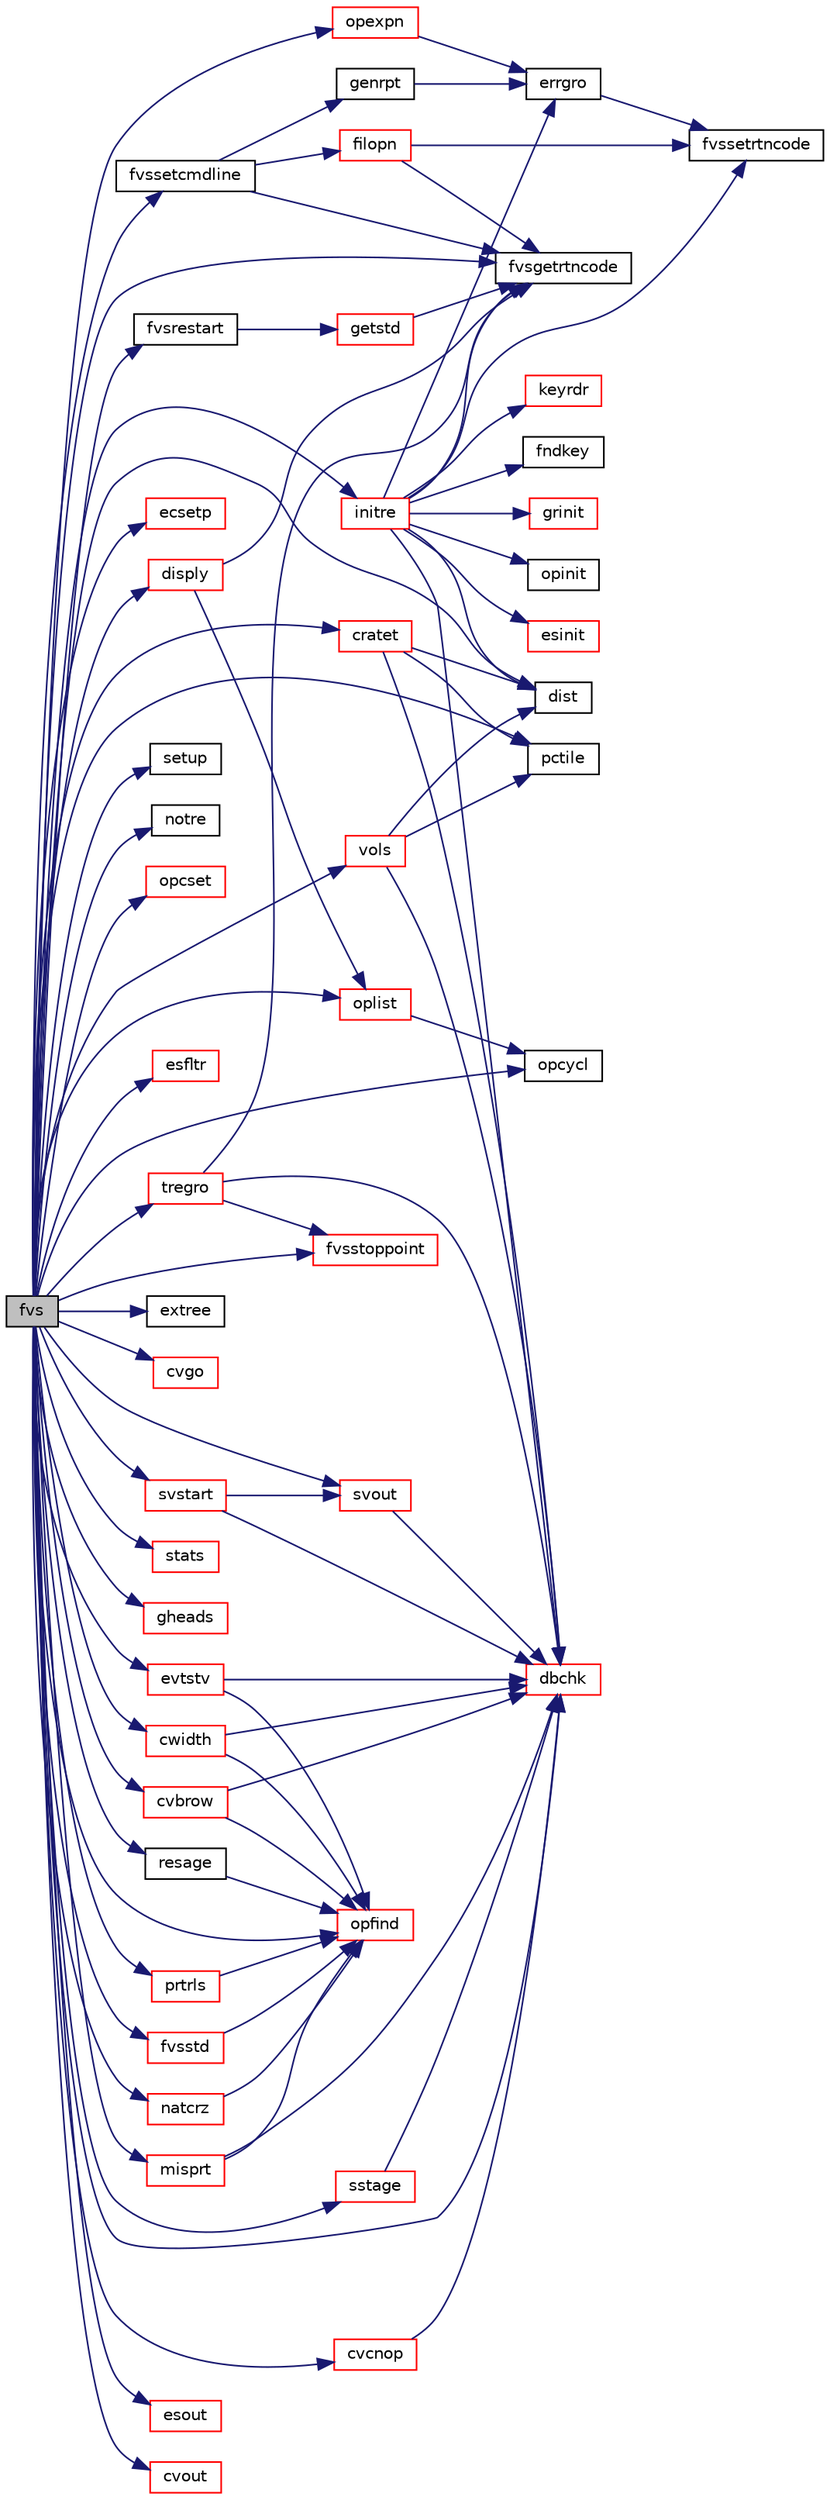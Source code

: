 digraph "fvs"
{
  edge [fontname="Helvetica",fontsize="10",labelfontname="Helvetica",labelfontsize="10"];
  node [fontname="Helvetica",fontsize="10",shape=record];
  rankdir="LR";
  Node1 [label="fvs",height=0.2,width=0.4,color="black", fillcolor="grey75", style="filled", fontcolor="black"];
  Node1 -> Node2 [color="midnightblue",fontsize="10",style="solid",fontname="Helvetica"];
  Node2 [label="fvsgetrtncode",height=0.2,width=0.4,color="black", fillcolor="white", style="filled",URL="$cmdline_8f.html#a0772cb6ab1daa15981fb8fcb46971c27"];
  Node1 -> Node3 [color="midnightblue",fontsize="10",style="solid",fontname="Helvetica"];
  Node3 [label="fvssetcmdline",height=0.2,width=0.4,color="black", fillcolor="white", style="filled",URL="$cmdline_8f.html#a93fa3816263174551e4429ac1e4a57dc"];
  Node3 -> Node4 [color="midnightblue",fontsize="10",style="solid",fontname="Helvetica"];
  Node4 [label="genrpt",height=0.2,width=0.4,color="black", fillcolor="white", style="filled",URL="$genrpt_8f.html#a069559599df421694b80811b7211fd3e"];
  Node4 -> Node5 [color="midnightblue",fontsize="10",style="solid",fontname="Helvetica"];
  Node5 [label="errgro",height=0.2,width=0.4,color="black", fillcolor="white", style="filled",URL="$errgro_8f.html#a638bc8982f252f2894cb512c31d9890a"];
  Node5 -> Node6 [color="midnightblue",fontsize="10",style="solid",fontname="Helvetica"];
  Node6 [label="fvssetrtncode",height=0.2,width=0.4,color="black", fillcolor="white", style="filled",URL="$cmdline_8f.html#a079170808ee3336a99645e9e57dfe5a9"];
  Node3 -> Node7 [color="midnightblue",fontsize="10",style="solid",fontname="Helvetica"];
  Node7 [label="filopn",height=0.2,width=0.4,color="red", fillcolor="white", style="filled",URL="$filopn_8f.html#a7e662e1fa21dd05b8dbb9e7e93333dd3"];
  Node7 -> Node6 [color="midnightblue",fontsize="10",style="solid",fontname="Helvetica"];
  Node7 -> Node2 [color="midnightblue",fontsize="10",style="solid",fontname="Helvetica"];
  Node3 -> Node2 [color="midnightblue",fontsize="10",style="solid",fontname="Helvetica"];
  Node1 -> Node8 [color="midnightblue",fontsize="10",style="solid",fontname="Helvetica"];
  Node8 [label="fvsrestart",height=0.2,width=0.4,color="black", fillcolor="white", style="filled",URL="$cmdline_8f.html#af40f454bb5864c3c4d4b9cf0a62ca33b"];
  Node8 -> Node9 [color="midnightblue",fontsize="10",style="solid",fontname="Helvetica"];
  Node9 [label="getstd",height=0.2,width=0.4,color="red", fillcolor="white", style="filled",URL="$getstd_8f.html#adf56620978d58e2f9fca8c8dbef438b0"];
  Node9 -> Node2 [color="midnightblue",fontsize="10",style="solid",fontname="Helvetica"];
  Node1 -> Node10 [color="midnightblue",fontsize="10",style="solid",fontname="Helvetica"];
  Node10 [label="initre",height=0.2,width=0.4,color="red", fillcolor="white", style="filled",URL="$initre_8f.html#aa206ccc98f975010166e63c62da81456"];
  Node10 -> Node2 [color="midnightblue",fontsize="10",style="solid",fontname="Helvetica"];
  Node10 -> Node11 [color="midnightblue",fontsize="10",style="solid",fontname="Helvetica"];
  Node11 [label="keyrdr",height=0.2,width=0.4,color="red", fillcolor="white", style="filled",URL="$keyrdr_8f.html#a39433b0291ac515848778ce68d62101b"];
  Node10 -> Node6 [color="midnightblue",fontsize="10",style="solid",fontname="Helvetica"];
  Node10 -> Node5 [color="midnightblue",fontsize="10",style="solid",fontname="Helvetica"];
  Node10 -> Node12 [color="midnightblue",fontsize="10",style="solid",fontname="Helvetica"];
  Node12 [label="fndkey",height=0.2,width=0.4,color="black", fillcolor="white", style="filled",URL="$fndkey_8f.html#a643ffbef08c605bdf298b91a0f8dc232"];
  Node10 -> Node13 [color="midnightblue",fontsize="10",style="solid",fontname="Helvetica"];
  Node13 [label="grinit",height=0.2,width=0.4,color="red", fillcolor="white", style="filled",URL="$grinit_8f.html#acc9ef2208610e6f38b4db18bbc0ff100"];
  Node10 -> Node14 [color="midnightblue",fontsize="10",style="solid",fontname="Helvetica"];
  Node14 [label="opinit",height=0.2,width=0.4,color="black", fillcolor="white", style="filled",URL="$opinit_8f.html#a5fa7d108c320dee9eef68a97f2bf2f7a"];
  Node10 -> Node15 [color="midnightblue",fontsize="10",style="solid",fontname="Helvetica"];
  Node15 [label="esinit",height=0.2,width=0.4,color="red", fillcolor="white", style="filled",URL="$esinit_8f.html#ae716e4258548b5ab94af23bf5e2c0138"];
  Node10 -> Node16 [color="midnightblue",fontsize="10",style="solid",fontname="Helvetica"];
  Node16 [label="dbchk",height=0.2,width=0.4,color="red", fillcolor="white", style="filled",URL="$dbchk_8f.html#a50e82b8d87ebaeb63d8e1abab05bc20b"];
  Node10 -> Node17 [color="midnightblue",fontsize="10",style="solid",fontname="Helvetica"];
  Node17 [label="dist",height=0.2,width=0.4,color="black", fillcolor="white", style="filled",URL="$dist_8f.html#afe8418c76796bf6d8e4a91ec63dd0b85"];
  Node1 -> Node16 [color="midnightblue",fontsize="10",style="solid",fontname="Helvetica"];
  Node1 -> Node18 [color="midnightblue",fontsize="10",style="solid",fontname="Helvetica"];
  Node18 [label="ecsetp",height=0.2,width=0.4,color="red", fillcolor="white", style="filled",URL="$ecsetp_8f.html#aeabf9b84d04e7b9380df9531d6f8b55c"];
  Node1 -> Node19 [color="midnightblue",fontsize="10",style="solid",fontname="Helvetica"];
  Node19 [label="opexpn",height=0.2,width=0.4,color="red", fillcolor="white", style="filled",URL="$opexpn_8f.html#a8b3c016c0a92a5258f80a0ddba54b5e7"];
  Node19 -> Node5 [color="midnightblue",fontsize="10",style="solid",fontname="Helvetica"];
  Node1 -> Node20 [color="midnightblue",fontsize="10",style="solid",fontname="Helvetica"];
  Node20 [label="opcycl",height=0.2,width=0.4,color="black", fillcolor="white", style="filled",URL="$opcycl_8f.html#a16a500b612882c83d9570f3dd7bd8eae"];
  Node1 -> Node21 [color="midnightblue",fontsize="10",style="solid",fontname="Helvetica"];
  Node21 [label="oplist",height=0.2,width=0.4,color="red", fillcolor="white", style="filled",URL="$oplist_8f.html#af03167443672e110124f8cbdc1e2bdd9"];
  Node21 -> Node20 [color="midnightblue",fontsize="10",style="solid",fontname="Helvetica"];
  Node1 -> Node22 [color="midnightblue",fontsize="10",style="solid",fontname="Helvetica"];
  Node22 [label="setup",height=0.2,width=0.4,color="black", fillcolor="white", style="filled",URL="$setup_8f.html#a776bd71acb1bba84c11a03c6e27bd8a9"];
  Node1 -> Node23 [color="midnightblue",fontsize="10",style="solid",fontname="Helvetica"];
  Node23 [label="notre",height=0.2,width=0.4,color="black", fillcolor="white", style="filled",URL="$notre_8f.html#ab75e1dbc7775eb2a62a969260dc96334"];
  Node1 -> Node24 [color="midnightblue",fontsize="10",style="solid",fontname="Helvetica"];
  Node24 [label="opcset",height=0.2,width=0.4,color="red", fillcolor="white", style="filled",URL="$opcset_8f.html#adf8866710db6dbf26e1a8cd03d5399b8"];
  Node1 -> Node25 [color="midnightblue",fontsize="10",style="solid",fontname="Helvetica"];
  Node25 [label="cratet",height=0.2,width=0.4,color="red", fillcolor="white", style="filled",URL="$cratet_8f90.html#ac1eede0daec03075b38e501bbd55098c"];
  Node25 -> Node16 [color="midnightblue",fontsize="10",style="solid",fontname="Helvetica"];
  Node25 -> Node26 [color="midnightblue",fontsize="10",style="solid",fontname="Helvetica"];
  Node26 [label="pctile",height=0.2,width=0.4,color="black", fillcolor="white", style="filled",URL="$pctile_8f.html#a12d7263064b7cef81de7e72852800b83"];
  Node25 -> Node17 [color="midnightblue",fontsize="10",style="solid",fontname="Helvetica"];
  Node1 -> Node27 [color="midnightblue",fontsize="10",style="solid",fontname="Helvetica"];
  Node27 [label="esfltr",height=0.2,width=0.4,color="red", fillcolor="white", style="filled",URL="$esfltr_8f.html#a2129d814780e93e97e1e633651895c9f"];
  Node1 -> Node28 [color="midnightblue",fontsize="10",style="solid",fontname="Helvetica"];
  Node28 [label="cwidth",height=0.2,width=0.4,color="red", fillcolor="white", style="filled",URL="$cwidth_8f.html#a1a32f65f2daba2cdeb93d7f223f2f175"];
  Node28 -> Node16 [color="midnightblue",fontsize="10",style="solid",fontname="Helvetica"];
  Node28 -> Node29 [color="midnightblue",fontsize="10",style="solid",fontname="Helvetica"];
  Node29 [label="opfind",height=0.2,width=0.4,color="red", fillcolor="white", style="filled",URL="$opfind_8f.html#a324ef558c0f597354b656e718563559e"];
  Node1 -> Node30 [color="midnightblue",fontsize="10",style="solid",fontname="Helvetica"];
  Node30 [label="vols",height=0.2,width=0.4,color="red", fillcolor="white", style="filled",URL="$vols_8f.html#a9cbf8888d0763b1c8cd5a131581beb99"];
  Node30 -> Node16 [color="midnightblue",fontsize="10",style="solid",fontname="Helvetica"];
  Node30 -> Node26 [color="midnightblue",fontsize="10",style="solid",fontname="Helvetica"];
  Node30 -> Node17 [color="midnightblue",fontsize="10",style="solid",fontname="Helvetica"];
  Node1 -> Node26 [color="midnightblue",fontsize="10",style="solid",fontname="Helvetica"];
  Node1 -> Node17 [color="midnightblue",fontsize="10",style="solid",fontname="Helvetica"];
  Node1 -> Node31 [color="midnightblue",fontsize="10",style="solid",fontname="Helvetica"];
  Node31 [label="extree",height=0.2,width=0.4,color="black", fillcolor="white", style="filled",URL="$extree_8f.html#a859bfec4260dfe838ec9843097a5d450"];
  Node1 -> Node32 [color="midnightblue",fontsize="10",style="solid",fontname="Helvetica"];
  Node32 [label="cvgo",height=0.2,width=0.4,color="red", fillcolor="white", style="filled",URL="$cvgo_8f.html#a198e8fab901513459ce05248f4ef563c"];
  Node1 -> Node33 [color="midnightblue",fontsize="10",style="solid",fontname="Helvetica"];
  Node33 [label="cvbrow",height=0.2,width=0.4,color="red", fillcolor="white", style="filled",URL="$cvbrow_8f.html#adb060990a196bce1afb48f49ad57a3aa"];
  Node33 -> Node16 [color="midnightblue",fontsize="10",style="solid",fontname="Helvetica"];
  Node33 -> Node29 [color="midnightblue",fontsize="10",style="solid",fontname="Helvetica"];
  Node1 -> Node34 [color="midnightblue",fontsize="10",style="solid",fontname="Helvetica"];
  Node34 [label="cvcnop",height=0.2,width=0.4,color="red", fillcolor="white", style="filled",URL="$cvcnop_8f.html#aa3f632e38217c5dbccdaa17d591ce32c"];
  Node34 -> Node16 [color="midnightblue",fontsize="10",style="solid",fontname="Helvetica"];
  Node1 -> Node35 [color="midnightblue",fontsize="10",style="solid",fontname="Helvetica"];
  Node35 [label="stats",height=0.2,width=0.4,color="red", fillcolor="white", style="filled",URL="$stats_8f.html#af4b36f65fb4a3e22fbecf9dc5b5b646b"];
  Node1 -> Node36 [color="midnightblue",fontsize="10",style="solid",fontname="Helvetica"];
  Node36 [label="gheads",height=0.2,width=0.4,color="red", fillcolor="white", style="filled",URL="$gheads_8f.html#a7d6a0ee27c8eaf2bbb9b5e1883308c87"];
  Node1 -> Node37 [color="midnightblue",fontsize="10",style="solid",fontname="Helvetica"];
  Node37 [label="disply",height=0.2,width=0.4,color="red", fillcolor="white", style="filled",URL="$disply_8f.html#a40c3d506a5ba7894f7c12ab4cf25b4c2"];
  Node37 -> Node2 [color="midnightblue",fontsize="10",style="solid",fontname="Helvetica"];
  Node37 -> Node21 [color="midnightblue",fontsize="10",style="solid",fontname="Helvetica"];
  Node1 -> Node38 [color="midnightblue",fontsize="10",style="solid",fontname="Helvetica"];
  Node38 [label="misprt",height=0.2,width=0.4,color="red", fillcolor="white", style="filled",URL="$misprt_8f.html#a4cbc1726f003f75950cf386f958ec66e"];
  Node38 -> Node16 [color="midnightblue",fontsize="10",style="solid",fontname="Helvetica"];
  Node38 -> Node29 [color="midnightblue",fontsize="10",style="solid",fontname="Helvetica"];
  Node1 -> Node39 [color="midnightblue",fontsize="10",style="solid",fontname="Helvetica"];
  Node39 [label="prtrls",height=0.2,width=0.4,color="red", fillcolor="white", style="filled",URL="$prtrls_8f90.html#a0e02604dd6efe62cc71351134db26938"];
  Node39 -> Node29 [color="midnightblue",fontsize="10",style="solid",fontname="Helvetica"];
  Node1 -> Node40 [color="midnightblue",fontsize="10",style="solid",fontname="Helvetica"];
  Node40 [label="svstart",height=0.2,width=0.4,color="red", fillcolor="white", style="filled",URL="$svstart_8f.html#a910ef4cf3d238a4a476d6017a668daf9"];
  Node40 -> Node16 [color="midnightblue",fontsize="10",style="solid",fontname="Helvetica"];
  Node40 -> Node41 [color="midnightblue",fontsize="10",style="solid",fontname="Helvetica"];
  Node41 [label="svout",height=0.2,width=0.4,color="red", fillcolor="white", style="filled",URL="$svout_8f.html#a8c5f64a04396e1839a97dd3c049fceb3"];
  Node41 -> Node16 [color="midnightblue",fontsize="10",style="solid",fontname="Helvetica"];
  Node1 -> Node42 [color="midnightblue",fontsize="10",style="solid",fontname="Helvetica"];
  Node42 [label="fvsstd",height=0.2,width=0.4,color="red", fillcolor="white", style="filled",URL="$fvsstd_8f.html#af967665a4131f92fe0ea151a80ae000c"];
  Node42 -> Node29 [color="midnightblue",fontsize="10",style="solid",fontname="Helvetica"];
  Node1 -> Node43 [color="midnightblue",fontsize="10",style="solid",fontname="Helvetica"];
  Node43 [label="natcrz",height=0.2,width=0.4,color="red", fillcolor="white", style="filled",URL="$natcrz_8f.html#ab060aabf4cca6016035e11c52e5a0095"];
  Node43 -> Node29 [color="midnightblue",fontsize="10",style="solid",fontname="Helvetica"];
  Node1 -> Node44 [color="midnightblue",fontsize="10",style="solid",fontname="Helvetica"];
  Node44 [label="evtstv",height=0.2,width=0.4,color="red", fillcolor="white", style="filled",URL="$evtstv_8f.html#a3fd30ce7af0aa15ef35a628a474970cf"];
  Node44 -> Node16 [color="midnightblue",fontsize="10",style="solid",fontname="Helvetica"];
  Node44 -> Node29 [color="midnightblue",fontsize="10",style="solid",fontname="Helvetica"];
  Node1 -> Node45 [color="midnightblue",fontsize="10",style="solid",fontname="Helvetica"];
  Node45 [label="tregro",height=0.2,width=0.4,color="red", fillcolor="white", style="filled",URL="$tregro_8f.html#a0ef30bc69429f162dbe02c8fd3ae28d9"];
  Node45 -> Node16 [color="midnightblue",fontsize="10",style="solid",fontname="Helvetica"];
  Node45 -> Node46 [color="midnightblue",fontsize="10",style="solid",fontname="Helvetica"];
  Node46 [label="fvsstoppoint",height=0.2,width=0.4,color="red", fillcolor="white", style="filled",URL="$cmdline_8f.html#af76f3c19404318f10236cae406be7430"];
  Node45 -> Node2 [color="midnightblue",fontsize="10",style="solid",fontname="Helvetica"];
  Node1 -> Node47 [color="midnightblue",fontsize="10",style="solid",fontname="Helvetica"];
  Node47 [label="resage",height=0.2,width=0.4,color="black", fillcolor="white", style="filled",URL="$resage_8f.html#a6ce1c96757accea78ee671341f922368"];
  Node47 -> Node29 [color="midnightblue",fontsize="10",style="solid",fontname="Helvetica"];
  Node1 -> Node29 [color="midnightblue",fontsize="10",style="solid",fontname="Helvetica"];
  Node1 -> Node46 [color="midnightblue",fontsize="10",style="solid",fontname="Helvetica"];
  Node1 -> Node48 [color="midnightblue",fontsize="10",style="solid",fontname="Helvetica"];
  Node48 [label="sstage",height=0.2,width=0.4,color="red", fillcolor="white", style="filled",URL="$sstage_8f.html#a6750c588bfb9f44874ad27e96750e458"];
  Node48 -> Node16 [color="midnightblue",fontsize="10",style="solid",fontname="Helvetica"];
  Node1 -> Node41 [color="midnightblue",fontsize="10",style="solid",fontname="Helvetica"];
  Node1 -> Node49 [color="midnightblue",fontsize="10",style="solid",fontname="Helvetica"];
  Node49 [label="esout",height=0.2,width=0.4,color="red", fillcolor="white", style="filled",URL="$esout_8f.html#aee6e3a0f2df745f03441c52e08cc6780"];
  Node1 -> Node50 [color="midnightblue",fontsize="10",style="solid",fontname="Helvetica"];
  Node50 [label="cvout",height=0.2,width=0.4,color="red", fillcolor="white", style="filled",URL="$cvout_8f.html#a17df2b8f874022a60715edd0f3a4d425"];
}

